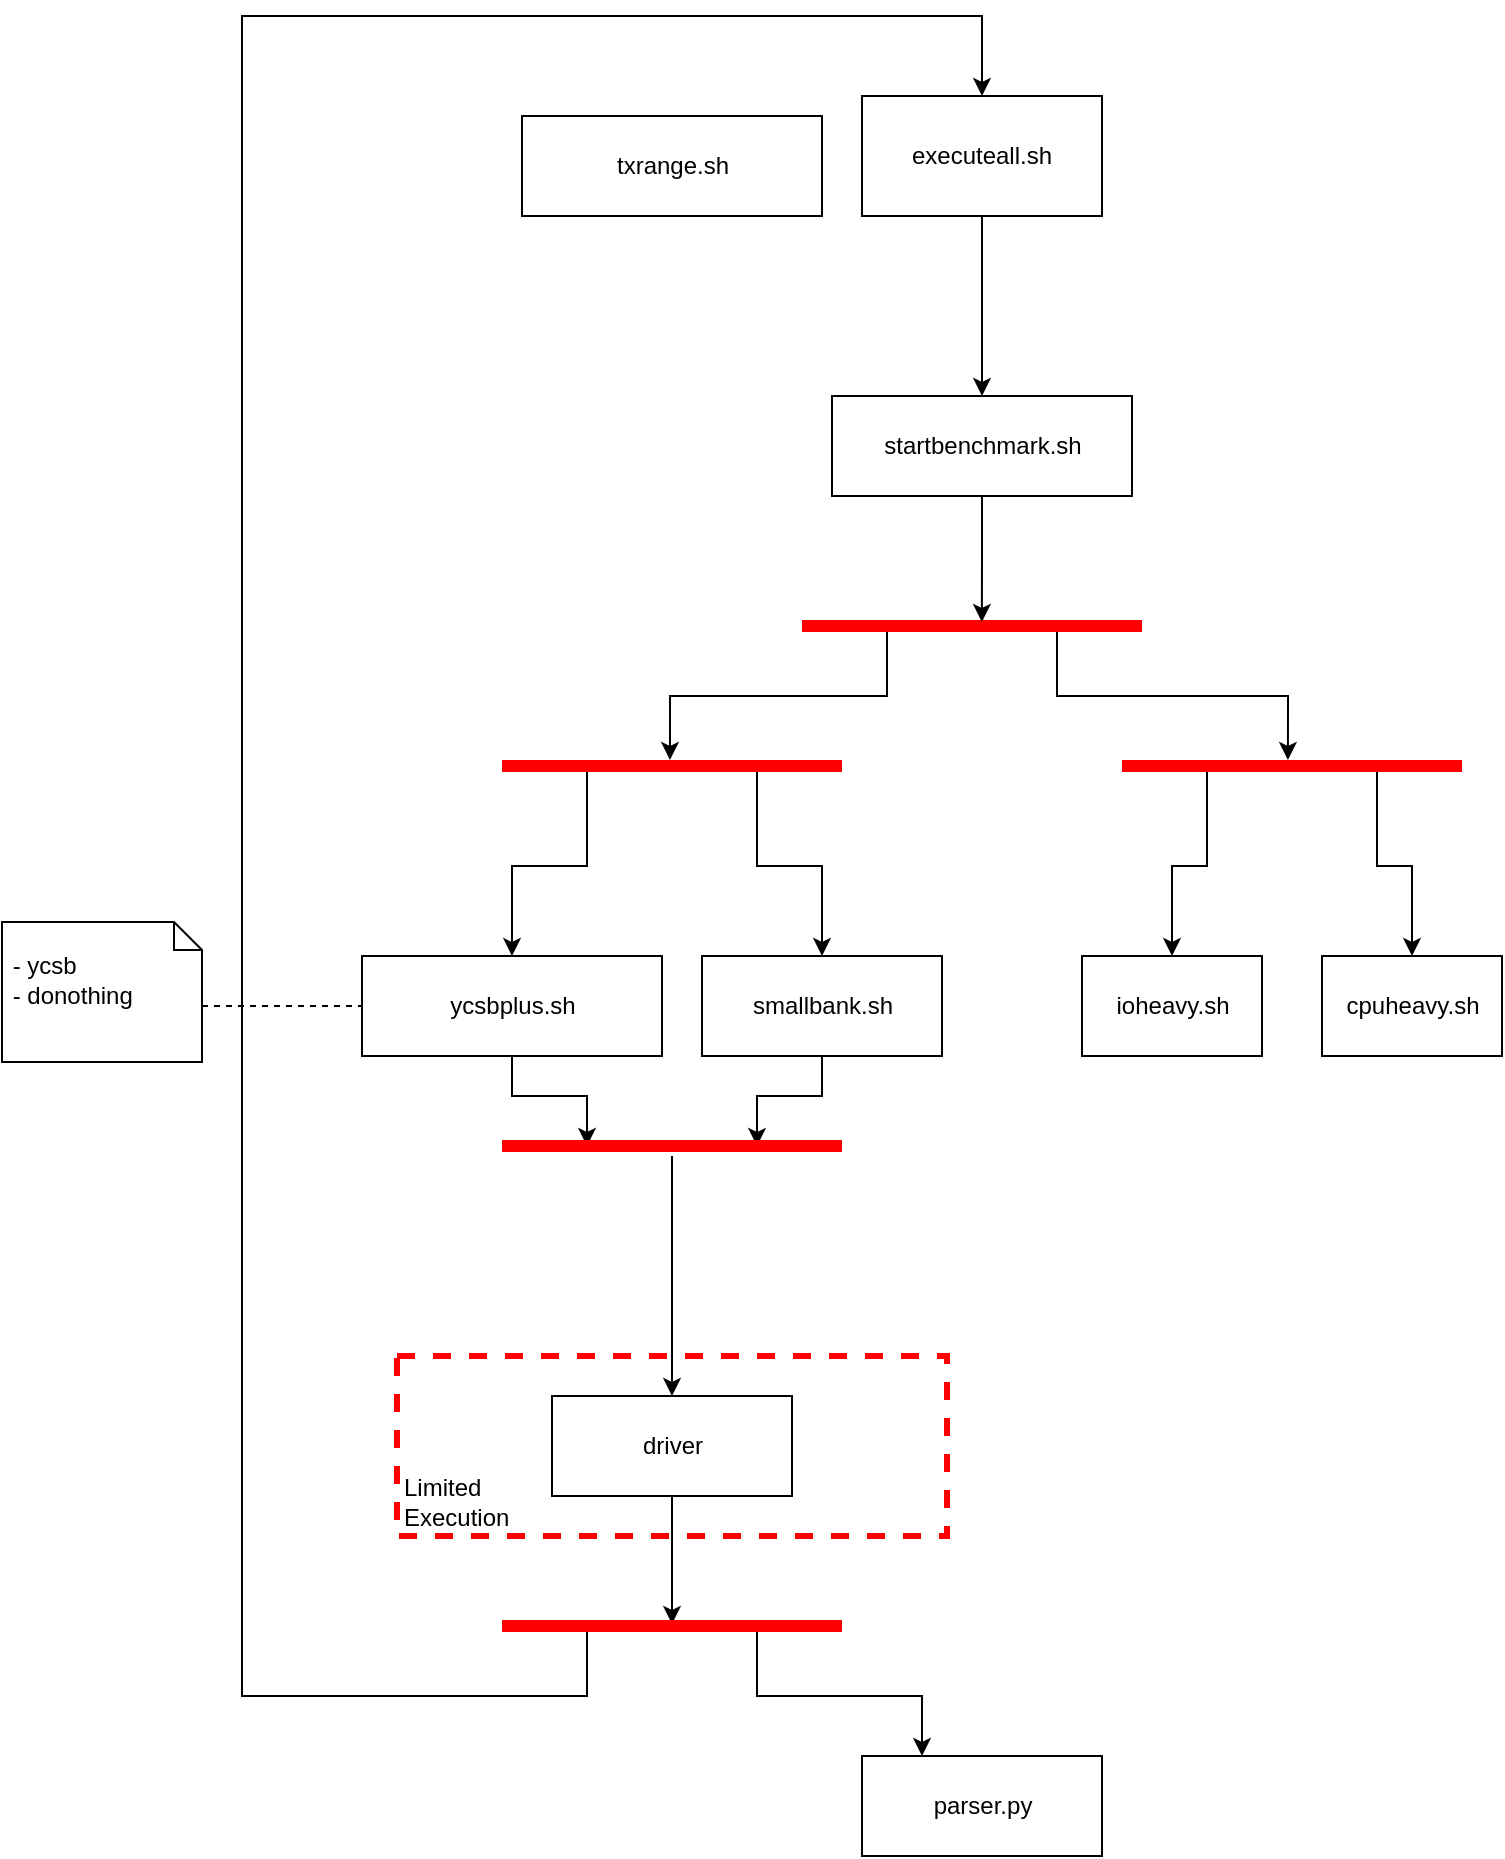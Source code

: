 <mxfile version="13.6.0" type="github">
  <diagram id="DHdckU9PqwneqFOeB6mQ" name="Page-1">
    <mxGraphModel dx="1500" dy="586" grid="1" gridSize="10" guides="1" tooltips="1" connect="1" arrows="1" fold="1" page="1" pageScale="1" pageWidth="850" pageHeight="1100" math="0" shadow="0">
      <root>
        <mxCell id="0" />
        <mxCell id="1" parent="0" />
        <mxCell id="vv2D7ObIOOiOLytHJdmk-47" value="" style="rounded=0;whiteSpace=wrap;html=1;dashed=1;fillColor=none;strokeWidth=3;strokeColor=#FF0000;" parent="1" vertex="1">
          <mxGeometry x="207.5" y="750" width="275" height="90" as="geometry" />
        </mxCell>
        <mxCell id="vv2D7ObIOOiOLytHJdmk-5" style="edgeStyle=orthogonalEdgeStyle;rounded=0;orthogonalLoop=1;jettySize=auto;html=1;exitX=0.5;exitY=1;exitDx=0;exitDy=0;entryX=0.5;entryY=0;entryDx=0;entryDy=0;" parent="1" source="vv2D7ObIOOiOLytHJdmk-1" target="Z2VF36bLz55xeXFlXtNX-1" edge="1">
          <mxGeometry relative="1" as="geometry" />
        </mxCell>
        <mxCell id="vv2D7ObIOOiOLytHJdmk-1" value="&lt;div&gt;executeall.sh&lt;/div&gt;" style="rounded=0;whiteSpace=wrap;html=1;" parent="1" vertex="1">
          <mxGeometry x="440" y="120" width="120" height="60" as="geometry" />
        </mxCell>
        <mxCell id="vv2D7ObIOOiOLytHJdmk-8" style="edgeStyle=orthogonalEdgeStyle;rounded=0;orthogonalLoop=1;jettySize=auto;html=1;exitX=0.25;exitY=0.5;exitDx=0;exitDy=0;exitPerimeter=0;entryX=0.494;entryY=0.2;entryDx=0;entryDy=0;entryPerimeter=0;" parent="1" source="vv2D7ObIOOiOLytHJdmk-3" target="vv2D7ObIOOiOLytHJdmk-13" edge="1">
          <mxGeometry relative="1" as="geometry">
            <mxPoint x="370" y="330" as="targetPoint" />
          </mxGeometry>
        </mxCell>
        <mxCell id="vv2D7ObIOOiOLytHJdmk-9" style="edgeStyle=orthogonalEdgeStyle;rounded=0;orthogonalLoop=1;jettySize=auto;html=1;exitX=0.75;exitY=0.5;exitDx=0;exitDy=0;exitPerimeter=0;entryX=0.488;entryY=0.2;entryDx=0;entryDy=0;entryPerimeter=0;" parent="1" source="vv2D7ObIOOiOLytHJdmk-3" target="vv2D7ObIOOiOLytHJdmk-21" edge="1">
          <mxGeometry relative="1" as="geometry">
            <mxPoint x="580" y="340" as="targetPoint" />
          </mxGeometry>
        </mxCell>
        <mxCell id="vv2D7ObIOOiOLytHJdmk-3" value="" style="shape=line;html=1;strokeWidth=6;strokeColor=#ff0000;" parent="1" vertex="1">
          <mxGeometry x="410" y="380" width="170" height="10" as="geometry" />
        </mxCell>
        <mxCell id="vv2D7ObIOOiOLytHJdmk-16" style="edgeStyle=orthogonalEdgeStyle;rounded=0;orthogonalLoop=1;jettySize=auto;html=1;exitX=0.25;exitY=0.5;exitDx=0;exitDy=0;exitPerimeter=0;entryX=0.5;entryY=0;entryDx=0;entryDy=0;" parent="1" source="vv2D7ObIOOiOLytHJdmk-13" target="vv2D7ObIOOiOLytHJdmk-14" edge="1">
          <mxGeometry relative="1" as="geometry">
            <mxPoint x="270" y="500" as="targetPoint" />
          </mxGeometry>
        </mxCell>
        <mxCell id="vv2D7ObIOOiOLytHJdmk-18" style="edgeStyle=orthogonalEdgeStyle;rounded=0;orthogonalLoop=1;jettySize=auto;html=1;exitX=0.75;exitY=0.5;exitDx=0;exitDy=0;exitPerimeter=0;entryX=0.5;entryY=0;entryDx=0;entryDy=0;" parent="1" source="vv2D7ObIOOiOLytHJdmk-13" target="vv2D7ObIOOiOLytHJdmk-17" edge="1">
          <mxGeometry relative="1" as="geometry" />
        </mxCell>
        <mxCell id="vv2D7ObIOOiOLytHJdmk-13" value="" style="shape=line;html=1;strokeWidth=6;strokeColor=#ff0000;" parent="1" vertex="1">
          <mxGeometry x="260" y="450" width="170" height="10" as="geometry" />
        </mxCell>
        <mxCell id="vv2D7ObIOOiOLytHJdmk-31" style="edgeStyle=orthogonalEdgeStyle;rounded=0;orthogonalLoop=1;jettySize=auto;html=1;exitX=0.5;exitY=1;exitDx=0;exitDy=0;entryX=0.25;entryY=0.5;entryDx=0;entryDy=0;entryPerimeter=0;" parent="1" source="vv2D7ObIOOiOLytHJdmk-14" target="vv2D7ObIOOiOLytHJdmk-30" edge="1">
          <mxGeometry relative="1" as="geometry" />
        </mxCell>
        <mxCell id="vv2D7ObIOOiOLytHJdmk-14" value="ycsbplus.sh" style="html=1;" parent="1" vertex="1">
          <mxGeometry x="190" y="550" width="150" height="50" as="geometry" />
        </mxCell>
        <mxCell id="vv2D7ObIOOiOLytHJdmk-32" style="edgeStyle=orthogonalEdgeStyle;rounded=0;orthogonalLoop=1;jettySize=auto;html=1;exitX=0.5;exitY=1;exitDx=0;exitDy=0;entryX=0.75;entryY=0.5;entryDx=0;entryDy=0;entryPerimeter=0;" parent="1" source="vv2D7ObIOOiOLytHJdmk-17" target="vv2D7ObIOOiOLytHJdmk-30" edge="1">
          <mxGeometry relative="1" as="geometry" />
        </mxCell>
        <mxCell id="vv2D7ObIOOiOLytHJdmk-17" value="smallbank.sh" style="html=1;" parent="1" vertex="1">
          <mxGeometry x="360" y="550" width="120" height="50" as="geometry" />
        </mxCell>
        <mxCell id="vv2D7ObIOOiOLytHJdmk-27" style="edgeStyle=orthogonalEdgeStyle;rounded=0;orthogonalLoop=1;jettySize=auto;html=1;exitX=0.25;exitY=0.5;exitDx=0;exitDy=0;exitPerimeter=0;entryX=0.5;entryY=0;entryDx=0;entryDy=0;" parent="1" source="vv2D7ObIOOiOLytHJdmk-21" target="vv2D7ObIOOiOLytHJdmk-24" edge="1">
          <mxGeometry relative="1" as="geometry" />
        </mxCell>
        <mxCell id="vv2D7ObIOOiOLytHJdmk-28" style="edgeStyle=orthogonalEdgeStyle;rounded=0;orthogonalLoop=1;jettySize=auto;html=1;exitX=0.75;exitY=0.5;exitDx=0;exitDy=0;exitPerimeter=0;entryX=0.5;entryY=0;entryDx=0;entryDy=0;" parent="1" source="vv2D7ObIOOiOLytHJdmk-21" target="vv2D7ObIOOiOLytHJdmk-26" edge="1">
          <mxGeometry relative="1" as="geometry" />
        </mxCell>
        <mxCell id="vv2D7ObIOOiOLytHJdmk-21" value="" style="shape=line;html=1;strokeWidth=6;strokeColor=#ff0000;" parent="1" vertex="1">
          <mxGeometry x="570" y="450" width="170" height="10" as="geometry" />
        </mxCell>
        <mxCell id="vv2D7ObIOOiOLytHJdmk-24" value="ioheavy.sh" style="html=1;" parent="1" vertex="1">
          <mxGeometry x="550" y="550" width="90" height="50" as="geometry" />
        </mxCell>
        <mxCell id="vv2D7ObIOOiOLytHJdmk-26" value="cpuheavy.sh" style="html=1;" parent="1" vertex="1">
          <mxGeometry x="670" y="550" width="90" height="50" as="geometry" />
        </mxCell>
        <mxCell id="vv2D7ObIOOiOLytHJdmk-33" style="edgeStyle=orthogonalEdgeStyle;rounded=0;orthogonalLoop=1;jettySize=auto;html=1;entryX=0.5;entryY=0;entryDx=0;entryDy=0;" parent="1" source="vv2D7ObIOOiOLytHJdmk-30" target="vv2D7ObIOOiOLytHJdmk-34" edge="1">
          <mxGeometry relative="1" as="geometry" />
        </mxCell>
        <mxCell id="vv2D7ObIOOiOLytHJdmk-30" value="" style="shape=line;html=1;strokeWidth=6;strokeColor=#ff0000;" parent="1" vertex="1">
          <mxGeometry x="260" y="640" width="170" height="10" as="geometry" />
        </mxCell>
        <mxCell id="vv2D7ObIOOiOLytHJdmk-43" style="edgeStyle=orthogonalEdgeStyle;rounded=0;orthogonalLoop=1;jettySize=auto;html=1;exitX=0.5;exitY=1;exitDx=0;exitDy=0;entryX=0.5;entryY=0.4;entryDx=0;entryDy=0;entryPerimeter=0;" parent="1" source="vv2D7ObIOOiOLytHJdmk-34" target="vv2D7ObIOOiOLytHJdmk-42" edge="1">
          <mxGeometry relative="1" as="geometry" />
        </mxCell>
        <mxCell id="vv2D7ObIOOiOLytHJdmk-34" value="driver" style="html=1;" parent="1" vertex="1">
          <mxGeometry x="285" y="770" width="120" height="50" as="geometry" />
        </mxCell>
        <mxCell id="vv2D7ObIOOiOLytHJdmk-44" style="edgeStyle=orthogonalEdgeStyle;rounded=0;orthogonalLoop=1;jettySize=auto;html=1;exitX=0.25;exitY=0.5;exitDx=0;exitDy=0;exitPerimeter=0;entryX=0.5;entryY=0;entryDx=0;entryDy=0;" parent="1" source="vv2D7ObIOOiOLytHJdmk-42" target="vv2D7ObIOOiOLytHJdmk-1" edge="1">
          <mxGeometry relative="1" as="geometry">
            <mxPoint x="210" y="480" as="targetPoint" />
            <Array as="points">
              <mxPoint x="302" y="920" />
              <mxPoint x="130" y="920" />
              <mxPoint x="130" y="80" />
              <mxPoint x="500" y="80" />
            </Array>
          </mxGeometry>
        </mxCell>
        <mxCell id="vv2D7ObIOOiOLytHJdmk-50" style="edgeStyle=orthogonalEdgeStyle;rounded=0;orthogonalLoop=1;jettySize=auto;html=1;exitX=0.75;exitY=0.5;exitDx=0;exitDy=0;exitPerimeter=0;entryX=0.25;entryY=0;entryDx=0;entryDy=0;" parent="1" source="vv2D7ObIOOiOLytHJdmk-42" target="vv2D7ObIOOiOLytHJdmk-48" edge="1">
          <mxGeometry relative="1" as="geometry">
            <Array as="points">
              <mxPoint x="388" y="920" />
              <mxPoint x="470" y="920" />
            </Array>
          </mxGeometry>
        </mxCell>
        <mxCell id="vv2D7ObIOOiOLytHJdmk-42" value="" style="shape=line;html=1;strokeWidth=6;strokeColor=#ff0000;" parent="1" vertex="1">
          <mxGeometry x="260" y="880" width="170" height="10" as="geometry" />
        </mxCell>
        <mxCell id="vv2D7ObIOOiOLytHJdmk-48" value="parser.py" style="html=1;" parent="1" vertex="1">
          <mxGeometry x="440" y="950" width="120" height="50" as="geometry" />
        </mxCell>
        <mxCell id="vv2D7ObIOOiOLytHJdmk-51" value="&lt;div align=&quot;left&quot;&gt;Limited&lt;/div&gt;&lt;div align=&quot;left&quot;&gt;Execution&lt;br&gt;&lt;/div&gt;" style="text;html=1;strokeColor=none;fillColor=none;align=left;verticalAlign=middle;whiteSpace=wrap;rounded=0;dashed=1;" parent="1" vertex="1">
          <mxGeometry x="208.5" y="813" width="40" height="20" as="geometry" />
        </mxCell>
        <mxCell id="vv2D7ObIOOiOLytHJdmk-55" style="edgeStyle=orthogonalEdgeStyle;rounded=0;orthogonalLoop=1;jettySize=auto;html=1;exitX=0;exitY=0;exitDx=100;exitDy=42;exitPerimeter=0;entryX=0;entryY=0.5;entryDx=0;entryDy=0;dashed=1;endArrow=none;endFill=0;" parent="1" source="vv2D7ObIOOiOLytHJdmk-52" target="vv2D7ObIOOiOLytHJdmk-14" edge="1">
          <mxGeometry relative="1" as="geometry" />
        </mxCell>
        <mxCell id="vv2D7ObIOOiOLytHJdmk-52" value="&lt;div&gt;&lt;br&gt;&lt;/div&gt;&lt;div&gt;&amp;nbsp;- ycsb&lt;/div&gt;&lt;div&gt;&amp;nbsp;- donothing&lt;br&gt;&lt;/div&gt;" style="shape=note;whiteSpace=wrap;html=1;size=14;verticalAlign=top;align=left;spacingTop=-6;strokeWidth=1;fillColor=none;" parent="1" vertex="1">
          <mxGeometry x="10" y="533" width="100" height="70" as="geometry" />
        </mxCell>
        <mxCell id="Z2VF36bLz55xeXFlXtNX-2" style="edgeStyle=orthogonalEdgeStyle;rounded=0;orthogonalLoop=1;jettySize=auto;html=1;exitX=0.5;exitY=1;exitDx=0;exitDy=0;entryX=0.529;entryY=0.3;entryDx=0;entryDy=0;entryPerimeter=0;" edge="1" parent="1" source="Z2VF36bLz55xeXFlXtNX-1" target="vv2D7ObIOOiOLytHJdmk-3">
          <mxGeometry relative="1" as="geometry" />
        </mxCell>
        <mxCell id="Z2VF36bLz55xeXFlXtNX-1" value="startbenchmark.sh" style="html=1;" vertex="1" parent="1">
          <mxGeometry x="425" y="270" width="150" height="50" as="geometry" />
        </mxCell>
        <mxCell id="Z2VF36bLz55xeXFlXtNX-6" value="txrange.sh" style="html=1;" vertex="1" parent="1">
          <mxGeometry x="270" y="130" width="150" height="50" as="geometry" />
        </mxCell>
      </root>
    </mxGraphModel>
  </diagram>
</mxfile>
